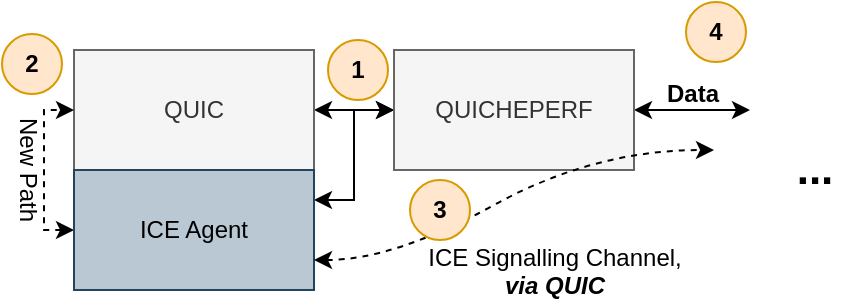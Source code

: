 <mxfile version="24.4.9" type="device">
  <diagram name="Page-1" id="0gJbcg0XPNFQ-sTSEnto">
    <mxGraphModel dx="839" dy="444" grid="1" gridSize="10" guides="1" tooltips="1" connect="1" arrows="1" fold="1" page="1" pageScale="1" pageWidth="850" pageHeight="1100" math="0" shadow="0">
      <root>
        <mxCell id="0" />
        <mxCell id="1" parent="0" />
        <mxCell id="5U8ytU4bZrLR5_oLVIPA-5" value="" style="edgeStyle=orthogonalEdgeStyle;rounded=0;orthogonalLoop=1;jettySize=auto;html=1;startArrow=classic;startFill=1;strokeColor=#000000;" parent="1" source="5U8ytU4bZrLR5_oLVIPA-1" target="5U8ytU4bZrLR5_oLVIPA-4" edge="1">
          <mxGeometry relative="1" as="geometry" />
        </mxCell>
        <mxCell id="5U8ytU4bZrLR5_oLVIPA-1" value="QUIC" style="rounded=0;whiteSpace=wrap;html=1;fillColor=#f5f5f5;fontColor=#333333;strokeColor=#666666;" parent="1" vertex="1">
          <mxGeometry x="40" y="230" width="120" height="60" as="geometry" />
        </mxCell>
        <mxCell id="5U8ytU4bZrLR5_oLVIPA-3" value="New Path" style="edgeStyle=orthogonalEdgeStyle;rounded=0;orthogonalLoop=1;jettySize=auto;html=1;startArrow=classic;startFill=1;dashed=1;entryX=0;entryY=0.5;entryDx=0;entryDy=0;exitX=0;exitY=0.5;exitDx=0;exitDy=0;strokeWidth=1;fontSize=12;textDirection=vertical-lr;labelPosition=left;verticalLabelPosition=middle;align=right;verticalAlign=middle;" parent="1" source="5U8ytU4bZrLR5_oLVIPA-2" target="5U8ytU4bZrLR5_oLVIPA-1" edge="1">
          <mxGeometry relative="1" as="geometry">
            <Array as="points">
              <mxPoint x="25" y="320" />
              <mxPoint x="25" y="260" />
            </Array>
          </mxGeometry>
        </mxCell>
        <mxCell id="5U8ytU4bZrLR5_oLVIPA-6" style="edgeStyle=orthogonalEdgeStyle;rounded=0;orthogonalLoop=1;jettySize=auto;html=1;startArrow=classic;startFill=1;exitX=1;exitY=0.25;exitDx=0;exitDy=0;fillColor=#0050ef;strokeColor=#000000;" parent="1" source="5U8ytU4bZrLR5_oLVIPA-2" target="5U8ytU4bZrLR5_oLVIPA-4" edge="1">
          <mxGeometry relative="1" as="geometry" />
        </mxCell>
        <mxCell id="5U8ytU4bZrLR5_oLVIPA-2" value="ICE Agent" style="rounded=0;whiteSpace=wrap;html=1;fillColor=#bac8d3;strokeColor=#23445d;" parent="1" vertex="1">
          <mxGeometry x="40" y="290" width="120" height="60" as="geometry" />
        </mxCell>
        <mxCell id="5U8ytU4bZrLR5_oLVIPA-13" value="Data" style="edgeStyle=orthogonalEdgeStyle;rounded=0;orthogonalLoop=1;jettySize=auto;html=1;startArrow=classic;startFill=1;fontStyle=1;fontSize=12;verticalAlign=bottom;" parent="1" source="5U8ytU4bZrLR5_oLVIPA-4" edge="1">
          <mxGeometry relative="1" as="geometry">
            <mxPoint x="378" y="260" as="targetPoint" />
          </mxGeometry>
        </mxCell>
        <mxCell id="5U8ytU4bZrLR5_oLVIPA-4" value="QUICHEPERF" style="rounded=0;whiteSpace=wrap;html=1;fillColor=#f5f5f5;fontColor=#333333;strokeColor=#666666;" parent="1" vertex="1">
          <mxGeometry x="200" y="230" width="120" height="60" as="geometry" />
        </mxCell>
        <mxCell id="5U8ytU4bZrLR5_oLVIPA-15" value="&lt;div style=&quot;font-size: 12px;&quot;&gt;ICE Signalling Channel,&lt;/div&gt;&lt;div style=&quot;font-size: 12px;&quot;&gt;&lt;i&gt;&lt;b&gt;via QUIC&lt;/b&gt;&lt;/i&gt;&lt;br style=&quot;font-size: 12px;&quot;&gt;&lt;/div&gt;" style="curved=1;endArrow=classic;html=1;rounded=0;exitX=1;exitY=0.75;exitDx=0;exitDy=0;startArrow=classic;startFill=1;dashed=1;fontStyle=0;fontSize=12;verticalAlign=top;" parent="1" source="5U8ytU4bZrLR5_oLVIPA-2" edge="1">
          <mxGeometry x="0.096" y="-25" width="50" height="50" relative="1" as="geometry">
            <mxPoint x="290" y="380" as="sourcePoint" />
            <mxPoint x="360" y="280" as="targetPoint" />
            <Array as="points">
              <mxPoint x="200" y="335" />
              <mxPoint x="300" y="280" />
            </Array>
            <mxPoint as="offset" />
          </mxGeometry>
        </mxCell>
        <mxCell id="5U8ytU4bZrLR5_oLVIPA-16" value="1" style="ellipse;whiteSpace=wrap;html=1;aspect=fixed;fontSize=12;fontStyle=1;fillColor=#ffe6cc;strokeColor=#d79b00;" parent="1" vertex="1">
          <mxGeometry x="167" y="225" width="30" height="30" as="geometry" />
        </mxCell>
        <mxCell id="5U8ytU4bZrLR5_oLVIPA-18" value="3" style="ellipse;whiteSpace=wrap;html=1;aspect=fixed;fontSize=12;fontStyle=1;fillColor=#ffe6cc;strokeColor=#d79b00;" parent="1" vertex="1">
          <mxGeometry x="208" y="295" width="30" height="30" as="geometry" />
        </mxCell>
        <mxCell id="5U8ytU4bZrLR5_oLVIPA-19" value="2" style="ellipse;whiteSpace=wrap;html=1;aspect=fixed;fontSize=12;fontStyle=1;fillColor=#ffe6cc;strokeColor=#d79b00;" parent="1" vertex="1">
          <mxGeometry x="4" y="222" width="30" height="30" as="geometry" />
        </mxCell>
        <mxCell id="5U8ytU4bZrLR5_oLVIPA-20" value="4" style="ellipse;whiteSpace=wrap;html=1;aspect=fixed;fontSize=12;fontStyle=1;fillColor=#ffe6cc;strokeColor=#d79b00;" parent="1" vertex="1">
          <mxGeometry x="346" y="206" width="30" height="30" as="geometry" />
        </mxCell>
        <mxCell id="adk0LcKbEGgKmr1TB8pX-1" value="..." style="text;html=1;align=center;verticalAlign=middle;resizable=0;points=[];autosize=1;strokeColor=none;fillColor=none;fontStyle=1;fontSize=22;" vertex="1" parent="1">
          <mxGeometry x="390" y="270" width="40" height="40" as="geometry" />
        </mxCell>
      </root>
    </mxGraphModel>
  </diagram>
</mxfile>
